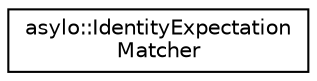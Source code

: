 digraph "Graphical Class Hierarchy"
{
  edge [fontname="Helvetica",fontsize="10",labelfontname="Helvetica",labelfontsize="10"];
  node [fontname="Helvetica",fontsize="10",shape=record];
  rankdir="LR";
  Node0 [label="asylo::IdentityExpectation\lMatcher",height=0.2,width=0.4,color="black", fillcolor="white", style="filled",URL="$classasylo_1_1IdentityExpectationMatcher.html",tooltip="Defines an abstract interface that describes how to match an EnclaveIdentity against an EnclaveIdenti..."];
}
